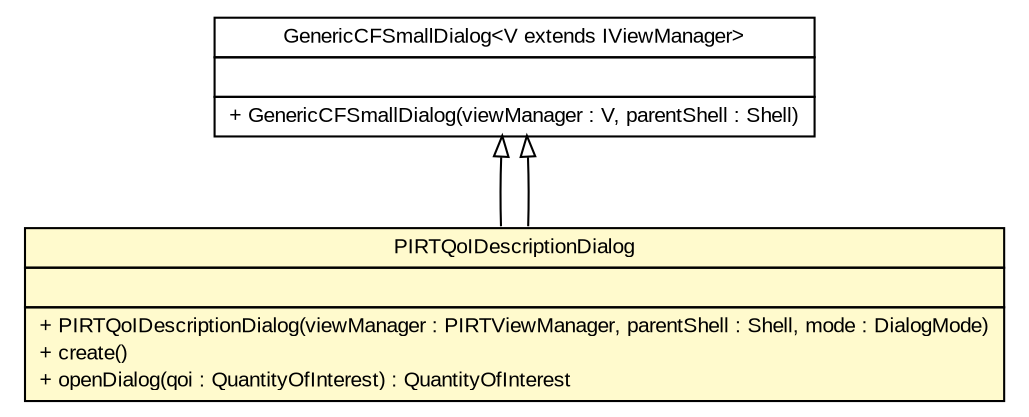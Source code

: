 #!/usr/local/bin/dot
#
# Class diagram 
# Generated by UMLGraph version R5_6-24-gf6e263 (http://www.umlgraph.org/)
#

digraph G {
	edge [fontname="arial",fontsize=10,labelfontname="arial",labelfontsize=10];
	node [fontname="arial",fontsize=10,shape=plaintext];
	nodesep=0.25;
	ranksep=0.5;
	// gov.sandia.cf.parts.dialogs.GenericCFSmallDialog<V extends gov.sandia.cf.parts.ui.IViewManager>
	c338491 [label=<<table title="gov.sandia.cf.parts.dialogs.GenericCFSmallDialog" border="0" cellborder="1" cellspacing="0" cellpadding="2" port="p" href="../../../dialogs/GenericCFSmallDialog.html">
		<tr><td><table border="0" cellspacing="0" cellpadding="1">
<tr><td align="center" balign="center"> GenericCFSmallDialog&lt;V extends IViewManager&gt; </td></tr>
		</table></td></tr>
		<tr><td><table border="0" cellspacing="0" cellpadding="1">
<tr><td align="left" balign="left">  </td></tr>
		</table></td></tr>
		<tr><td><table border="0" cellspacing="0" cellpadding="1">
<tr><td align="left" balign="left"> + GenericCFSmallDialog(viewManager : V, parentShell : Shell) </td></tr>
		</table></td></tr>
		</table>>, URL="../../../dialogs/GenericCFSmallDialog.html", fontname="arial", fontcolor="black", fontsize=10.0];
	// gov.sandia.cf.parts.ui.pirt.dialogs.PIRTQoIDescriptionDialog
	c338589 [label=<<table title="gov.sandia.cf.parts.ui.pirt.dialogs.PIRTQoIDescriptionDialog" border="0" cellborder="1" cellspacing="0" cellpadding="2" port="p" bgcolor="lemonChiffon" href="./PIRTQoIDescriptionDialog.html">
		<tr><td><table border="0" cellspacing="0" cellpadding="1">
<tr><td align="center" balign="center"> PIRTQoIDescriptionDialog </td></tr>
		</table></td></tr>
		<tr><td><table border="0" cellspacing="0" cellpadding="1">
<tr><td align="left" balign="left">  </td></tr>
		</table></td></tr>
		<tr><td><table border="0" cellspacing="0" cellpadding="1">
<tr><td align="left" balign="left"> + PIRTQoIDescriptionDialog(viewManager : PIRTViewManager, parentShell : Shell, mode : DialogMode) </td></tr>
<tr><td align="left" balign="left"> + create() </td></tr>
<tr><td align="left" balign="left"> + openDialog(qoi : QuantityOfInterest) : QuantityOfInterest </td></tr>
		</table></td></tr>
		</table>>, URL="./PIRTQoIDescriptionDialog.html", fontname="arial", fontcolor="black", fontsize=10.0];
	//gov.sandia.cf.parts.ui.pirt.dialogs.PIRTQoIDescriptionDialog extends gov.sandia.cf.parts.dialogs.GenericCFSmallDialog<gov.sandia.cf.parts.ui.pirt.PIRTViewManager>
	c338491:p -> c338589:p [dir=back,arrowtail=empty];
	//gov.sandia.cf.parts.ui.pirt.dialogs.PIRTQoIDescriptionDialog extends gov.sandia.cf.parts.dialogs.GenericCFSmallDialog<gov.sandia.cf.parts.ui.pirt.PIRTViewManager>
	c338491:p -> c338589:p [dir=back,arrowtail=empty];
}

